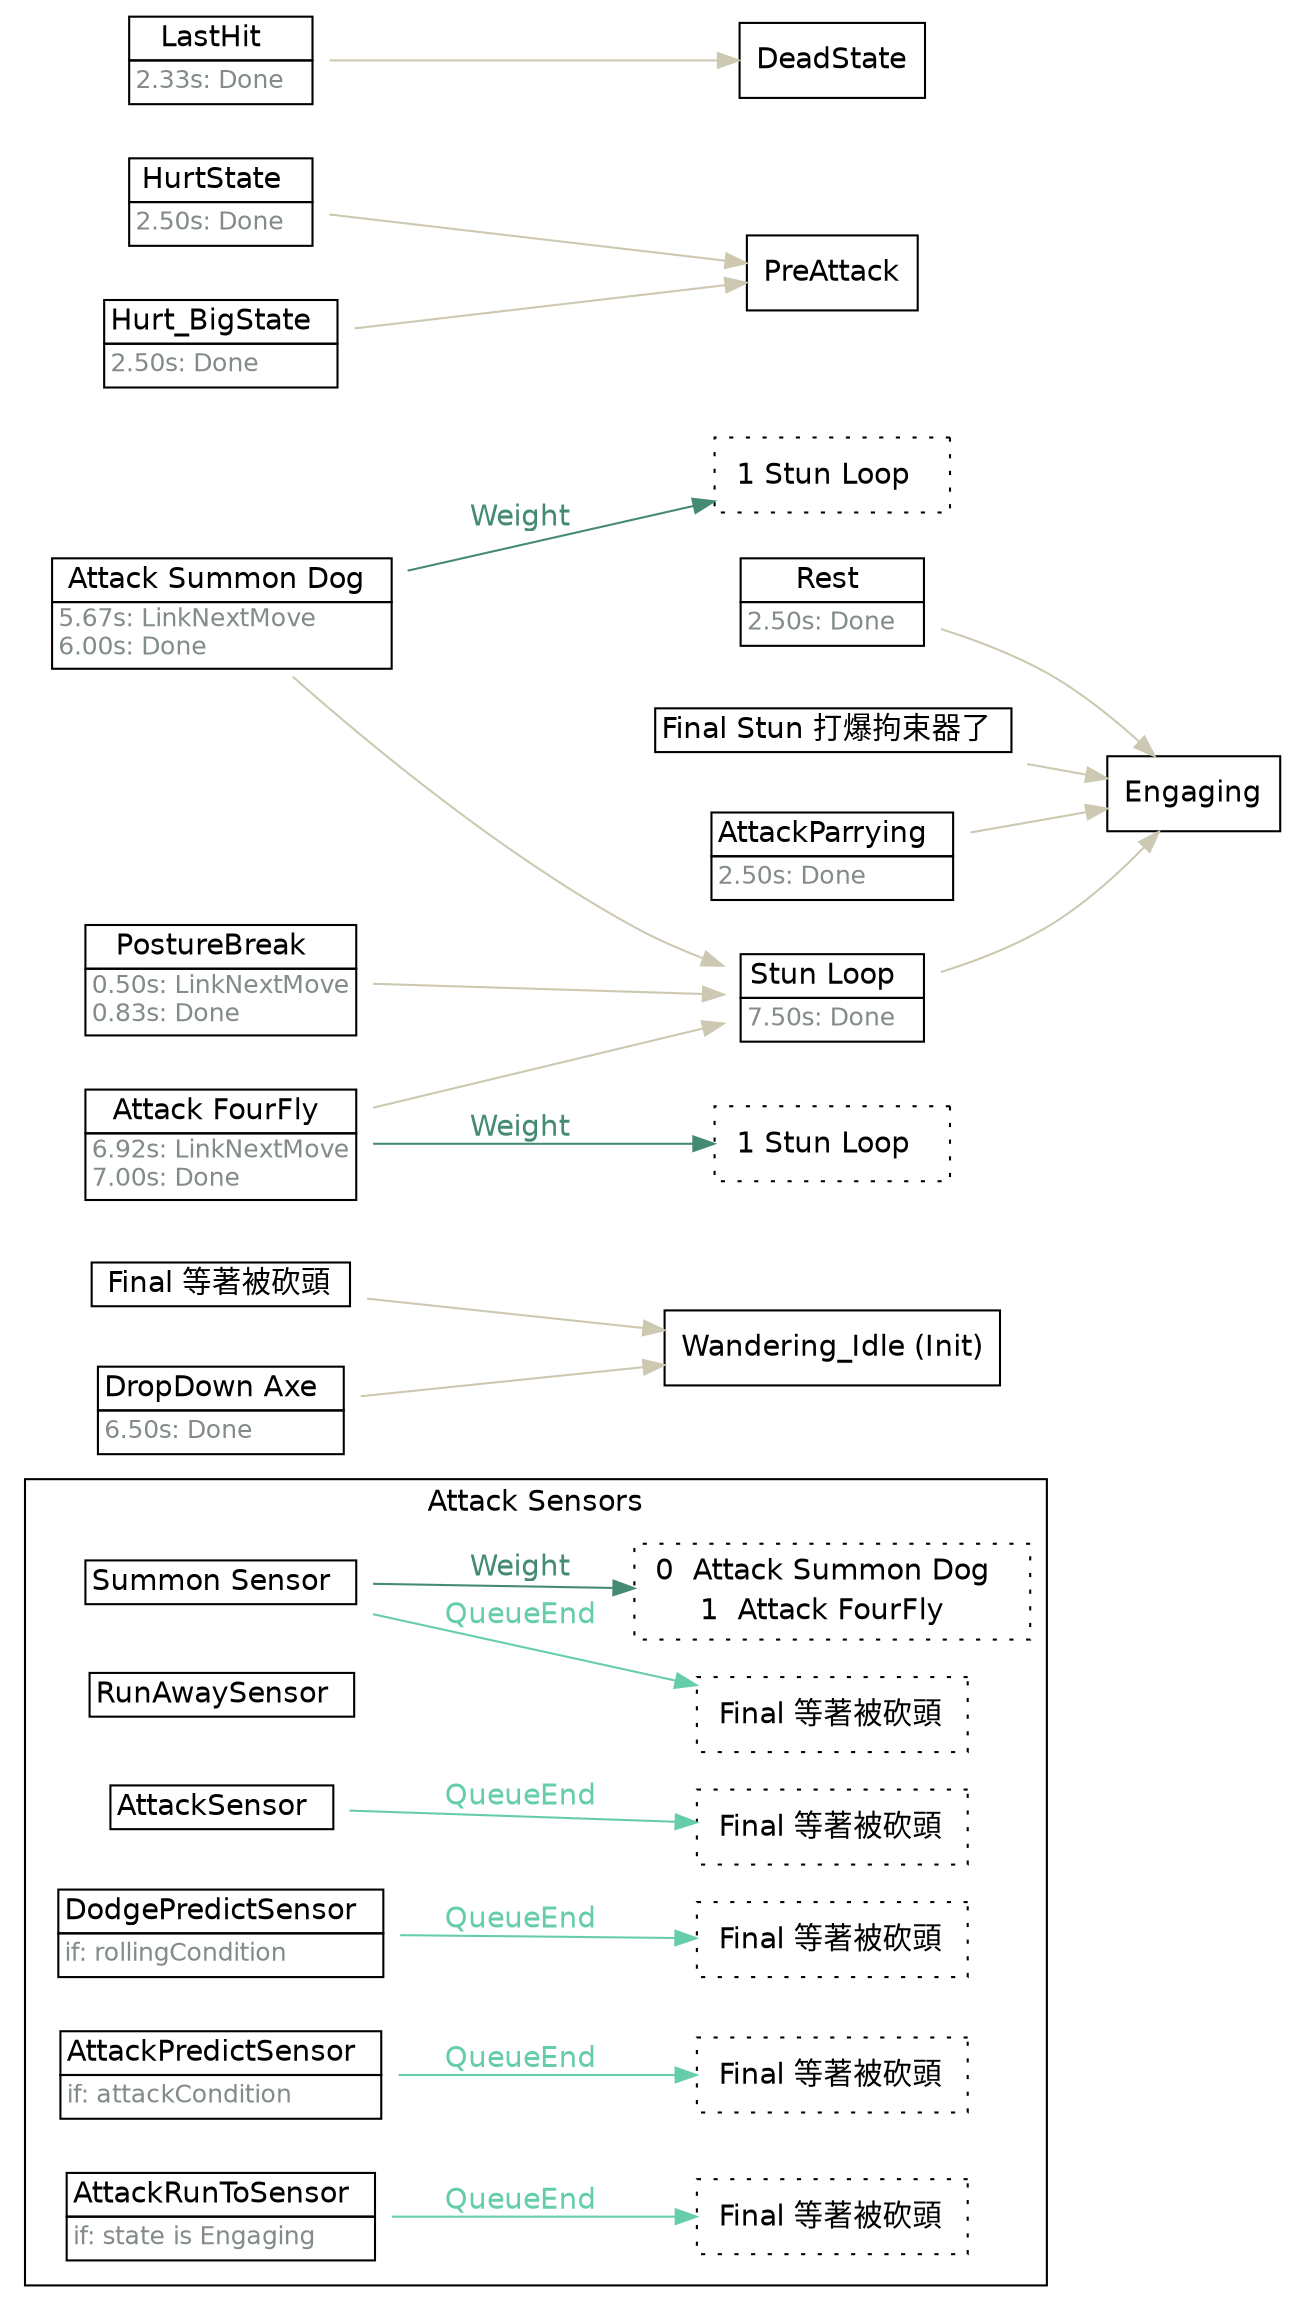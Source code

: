 strict digraph "Foo" {
	"rankdir"="LR";
	node ["shape"="box","fontname"="Helvetica"];
	edge ["fontname"="Helvetica"];
	subgraph "cluster_attacksensors" {
		"rank"="sink";
		"label"="Attack Sensors";
		"fontname"="Helvetica";
		"Summon Sensor" ["shape"="plaintext","label"=<<TABLE border="0" cellspacing="0" cellborder="1" cellpadding="2"><TR><TD>Summon Sensor  </TD></TR></TABLE>>]
		"Summon Sensor_linked" ["shape"="box","style"="dotted","label"=<<TABLE border="0" cellspacing="0" cellborder="0" cellpadding="2"><TR><TD> Final 等著被砍頭  </TD></TR></TABLE>>,"margin"="0.05"]
		"Summon Sensor" -> "Summon Sensor_linked"  ["label"="QueueEnd","color"="aquamarine3","fontcolor"="aquamarine3"]
		"Summon Sensor_weight" ["shape"="box","style"="dotted","label"=<<TABLE border="0" cellspacing="0" cellborder="0" cellpadding="2"><TR><TD>0  Attack Summon Dog  </TD></TR><TR><TD>1  Attack FourFly  </TD></TR></TABLE>>]
		"Summon Sensor" -> "Summon Sensor_weight"  ["label"="Weight","color"="aquamarine4","fontcolor"="aquamarine4"]
		"RunAwaySensor" ["shape"="plaintext","label"=<<TABLE border="0" cellspacing="0" cellborder="1" cellpadding="2"><TR><TD>RunAwaySensor  </TD></TR></TABLE>>]
		"AttackSensor" ["shape"="plaintext","label"=<<TABLE border="0" cellspacing="0" cellborder="1" cellpadding="2"><TR><TD>AttackSensor  </TD></TR></TABLE>>]
		"AttackSensor_linked" ["shape"="box","style"="dotted","label"=<<TABLE border="0" cellspacing="0" cellborder="0" cellpadding="2"><TR><TD> Final 等著被砍頭  </TD></TR></TABLE>>,"margin"="0.05"]
		"AttackSensor" -> "AttackSensor_linked"  ["label"="QueueEnd","color"="aquamarine3","fontcolor"="aquamarine3"]
		"DodgePredictSensor" ["shape"="plaintext","label"=<<TABLE border="0" cellspacing="0" cellborder="1" cellpadding="2"><TR><TD>DodgePredictSensor  </TD></TR><TR><TD align="left" balign="left"><FONT point-size="12" color="azure4">if: rollingCondition</FONT>  </TD></TR></TABLE>>]
		"DodgePredictSensor_linked" ["shape"="box","style"="dotted","label"=<<TABLE border="0" cellspacing="0" cellborder="0" cellpadding="2"><TR><TD> Final 等著被砍頭  </TD></TR></TABLE>>,"margin"="0.05"]
		"DodgePredictSensor" -> "DodgePredictSensor_linked"  ["label"="QueueEnd","color"="aquamarine3","fontcolor"="aquamarine3"]
		"AttackPredictSensor" ["shape"="plaintext","label"=<<TABLE border="0" cellspacing="0" cellborder="1" cellpadding="2"><TR><TD>AttackPredictSensor  </TD></TR><TR><TD align="left" balign="left"><FONT point-size="12" color="azure4">if: attackCondition</FONT>  </TD></TR></TABLE>>]
		"AttackPredictSensor_linked" ["shape"="box","style"="dotted","label"=<<TABLE border="0" cellspacing="0" cellborder="0" cellpadding="2"><TR><TD> Final 等著被砍頭  </TD></TR></TABLE>>,"margin"="0.05"]
		"AttackPredictSensor" -> "AttackPredictSensor_linked"  ["label"="QueueEnd","color"="aquamarine3","fontcolor"="aquamarine3"]
		"AttackRunToSensor" ["shape"="plaintext","label"=<<TABLE border="0" cellspacing="0" cellborder="1" cellpadding="2"><TR><TD>AttackRunToSensor  </TD></TR><TR><TD align="left" balign="left"><FONT point-size="12" color="azure4">if: state is Engaging</FONT>  </TD></TR></TABLE>>]
		"AttackRunToSensor_linked" ["shape"="box","style"="dotted","label"=<<TABLE border="0" cellspacing="0" cellborder="0" cellpadding="2"><TR><TD> Final 等著被砍頭  </TD></TR></TABLE>>,"margin"="0.05"]
		"AttackRunToSensor" -> "AttackRunToSensor_linked"  ["label"="QueueEnd","color"="aquamarine3","fontcolor"="aquamarine3"]
	}
	
	" Final 等著被砍頭" -> "Wandering_Idle"  ["color"="cornsilk3","fontcolor"="cornsilk3"]
	" Final 等著被砍頭" ["shape"="plaintext","label"=<<TABLE border="0" cellspacing="0" cellborder="1" cellpadding="2"><TR><TD> Final 等著被砍頭  </TD></TR></TABLE>>]
	"DropDown Axe" -> "Wandering_Idle"  ["color"="cornsilk3","fontcolor"="cornsilk3"]
	"DropDown Axe" ["shape"="plaintext","label"=<<TABLE border="0" cellspacing="0" cellborder="1" cellpadding="2"><TR><TD>DropDown Axe  </TD></TR><TR><TD align="left" balign="left"><FONT point-size="12" color="azure4">6.50s: Done</FONT>  </TD></TR></TABLE>>]
	" Attack Summon Dog" -> "Stun Loop"  ["color"="cornsilk3","fontcolor"="cornsilk3"]
	" Attack Summon Dog_weight" ["shape"="box","style"="dotted","label"=<<TABLE border="0" cellspacing="0" cellborder="0" cellpadding="2"><TR><TD>1 Stun Loop  </TD></TR></TABLE>>]
	" Attack Summon Dog" -> " Attack Summon Dog_weight"  ["label"="Weight","color"="aquamarine4","fontcolor"="aquamarine4"]
	" Attack Summon Dog" ["shape"="plaintext","label"=<<TABLE border="0" cellspacing="0" cellborder="1" cellpadding="2"><TR><TD> Attack Summon Dog  </TD></TR><TR><TD align="left" balign="left"><FONT point-size="12" color="azure4">5.67s: LinkNextMove<br/>6.00s: Done</FONT>  </TD></TR></TABLE>>]
	"Stun Loop" -> "Engaging"  ["color"="cornsilk3","fontcolor"="cornsilk3"]
	"Stun Loop" ["shape"="plaintext","label"=<<TABLE border="0" cellspacing="0" cellborder="1" cellpadding="2"><TR><TD>Stun Loop  </TD></TR><TR><TD align="left" balign="left"><FONT point-size="12" color="azure4">7.50s: Done</FONT>  </TD></TR></TABLE>>]
	" Attack FourFly" -> "Stun Loop"  ["color"="cornsilk3","fontcolor"="cornsilk3"]
	" Attack FourFly_weight" ["shape"="box","style"="dotted","label"=<<TABLE border="0" cellspacing="0" cellborder="0" cellpadding="2"><TR><TD>1 Stun Loop  </TD></TR></TABLE>>]
	" Attack FourFly" -> " Attack FourFly_weight"  ["label"="Weight","color"="aquamarine4","fontcolor"="aquamarine4"]
	" Attack FourFly" ["shape"="plaintext","label"=<<TABLE border="0" cellspacing="0" cellborder="1" cellpadding="2"><TR><TD> Attack FourFly  </TD></TR><TR><TD align="left" balign="left"><FONT point-size="12" color="azure4">6.92s: LinkNextMove<br/>7.00s: Done</FONT>  </TD></TR></TABLE>>]
	" Rest" -> "Engaging"  ["color"="cornsilk3","fontcolor"="cornsilk3"]
	" Rest" ["shape"="plaintext","label"=<<TABLE border="0" cellspacing="0" cellborder="1" cellpadding="2"><TR><TD> Rest  </TD></TR><TR><TD align="left" balign="left"><FONT point-size="12" color="azure4">2.50s: Done</FONT>  </TD></TR></TABLE>>]
	"Final Stun 打爆拘束器了" -> "Engaging"  ["color"="cornsilk3","fontcolor"="cornsilk3"]
	"Final Stun 打爆拘束器了" ["shape"="plaintext","label"=<<TABLE border="0" cellspacing="0" cellborder="1" cellpadding="2"><TR><TD>Final Stun 打爆拘束器了  </TD></TR></TABLE>>]
	"AttackParrying" -> "Engaging"  ["color"="cornsilk3","fontcolor"="cornsilk3"]
	"AttackParrying" ["shape"="plaintext","label"=<<TABLE border="0" cellspacing="0" cellborder="1" cellpadding="2"><TR><TD>AttackParrying  </TD></TR><TR><TD align="left" balign="left"><FONT point-size="12" color="azure4">2.50s: Done</FONT>  </TD></TR></TABLE>>]
	"HurtState" -> "PreAttack"  ["color"="cornsilk3","fontcolor"="cornsilk3"]
	"HurtState" ["shape"="plaintext","label"=<<TABLE border="0" cellspacing="0" cellborder="1" cellpadding="2"><TR><TD>HurtState  </TD></TR><TR><TD align="left" balign="left"><FONT point-size="12" color="azure4">2.50s: Done</FONT>  </TD></TR></TABLE>>]
	"Hurt_BigState" -> "PreAttack"  ["color"="cornsilk3","fontcolor"="cornsilk3"]
	"Hurt_BigState" ["shape"="plaintext","label"=<<TABLE border="0" cellspacing="0" cellborder="1" cellpadding="2"><TR><TD>Hurt_BigState  </TD></TR><TR><TD align="left" balign="left"><FONT point-size="12" color="azure4">2.50s: Done</FONT>  </TD></TR></TABLE>>]
	"LastHit" -> "DeadState"  ["color"="cornsilk3","fontcolor"="cornsilk3"]
	"LastHit" ["shape"="plaintext","label"=<<TABLE border="0" cellspacing="0" cellborder="1" cellpadding="2"><TR><TD>LastHit  </TD></TR><TR><TD align="left" balign="left"><FONT point-size="12" color="azure4">2.33s: Done</FONT>  </TD></TR></TABLE>>]
	"PostureBreak" -> "Stun Loop"  ["color"="cornsilk3","fontcolor"="cornsilk3"]
	"PostureBreak" ["shape"="plaintext","label"=<<TABLE border="0" cellspacing="0" cellborder="1" cellpadding="2"><TR><TD>PostureBreak  </TD></TR><TR><TD align="left" balign="left"><FONT point-size="12" color="azure4">0.50s: LinkNextMove<br/>0.83s: Done</FONT>  </TD></TR></TABLE>>]
	"Wandering_Idle" ["label"="Wandering_Idle (Init)"]
}
